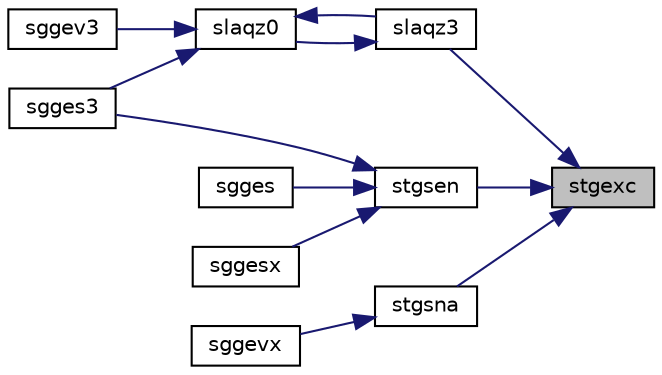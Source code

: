 digraph "stgexc"
{
 // LATEX_PDF_SIZE
  edge [fontname="Helvetica",fontsize="10",labelfontname="Helvetica",labelfontsize="10"];
  node [fontname="Helvetica",fontsize="10",shape=record];
  rankdir="RL";
  Node1 [label="stgexc",height=0.2,width=0.4,color="black", fillcolor="grey75", style="filled", fontcolor="black",tooltip="STGEXC"];
  Node1 -> Node2 [dir="back",color="midnightblue",fontsize="10",style="solid",fontname="Helvetica"];
  Node2 [label="slaqz3",height=0.2,width=0.4,color="black", fillcolor="white", style="filled",URL="$slaqz3_8f.html#a8dad4aabc60c0b1cdc76901db8f195e2",tooltip="SLAQZ3"];
  Node2 -> Node3 [dir="back",color="midnightblue",fontsize="10",style="solid",fontname="Helvetica"];
  Node3 [label="slaqz0",height=0.2,width=0.4,color="black", fillcolor="white", style="filled",URL="$slaqz0_8f.html#ad7e1d2d77ede5cb50a673445ea956f49",tooltip="SLAQZ0"];
  Node3 -> Node4 [dir="back",color="midnightblue",fontsize="10",style="solid",fontname="Helvetica"];
  Node4 [label="sgges3",height=0.2,width=0.4,color="black", fillcolor="white", style="filled",URL="$sgges3_8f.html#aa38a73620b45cbe5a9b1803351a28dbb",tooltip="SGGES3 computes the eigenvalues, the Schur form, and, optionally, the matrix of Schur vectors for GE ..."];
  Node3 -> Node5 [dir="back",color="midnightblue",fontsize="10",style="solid",fontname="Helvetica"];
  Node5 [label="sggev3",height=0.2,width=0.4,color="black", fillcolor="white", style="filled",URL="$sggev3_8f.html#a7c33384acda01bd5c62e87213eb2f2f9",tooltip="SGGEV3 computes the eigenvalues and, optionally, the left and/or right eigenvectors for GE matrices (..."];
  Node3 -> Node2 [dir="back",color="midnightblue",fontsize="10",style="solid",fontname="Helvetica"];
  Node1 -> Node6 [dir="back",color="midnightblue",fontsize="10",style="solid",fontname="Helvetica"];
  Node6 [label="stgsen",height=0.2,width=0.4,color="black", fillcolor="white", style="filled",URL="$stgsen_8f.html#a4f229aaf6520b747952147327f94a0d3",tooltip="STGSEN"];
  Node6 -> Node7 [dir="back",color="midnightblue",fontsize="10",style="solid",fontname="Helvetica"];
  Node7 [label="sgges",height=0.2,width=0.4,color="black", fillcolor="white", style="filled",URL="$sgges_8f.html#a6a36f16104f3f8ae8e499cc7efaa2195",tooltip="SGGES computes the eigenvalues, the Schur form, and, optionally, the matrix of Schur vectors for GE m..."];
  Node6 -> Node4 [dir="back",color="midnightblue",fontsize="10",style="solid",fontname="Helvetica"];
  Node6 -> Node8 [dir="back",color="midnightblue",fontsize="10",style="solid",fontname="Helvetica"];
  Node8 [label="sggesx",height=0.2,width=0.4,color="black", fillcolor="white", style="filled",URL="$sggesx_8f.html#ac04eec62b6a153d74e425961e9704fde",tooltip="SGGESX computes the eigenvalues, the Schur form, and, optionally, the matrix of Schur vectors for GE ..."];
  Node1 -> Node9 [dir="back",color="midnightblue",fontsize="10",style="solid",fontname="Helvetica"];
  Node9 [label="stgsna",height=0.2,width=0.4,color="black", fillcolor="white", style="filled",URL="$stgsna_8f.html#a4288220546abeaa11e0fa24d99dae391",tooltip="STGSNA"];
  Node9 -> Node10 [dir="back",color="midnightblue",fontsize="10",style="solid",fontname="Helvetica"];
  Node10 [label="sggevx",height=0.2,width=0.4,color="black", fillcolor="white", style="filled",URL="$sggevx_8f.html#a47ddf03d427ec3f9346253132c26cf96",tooltip="SGGEVX computes the eigenvalues and, optionally, the left and/or right eigenvectors for GE matrices"];
}
